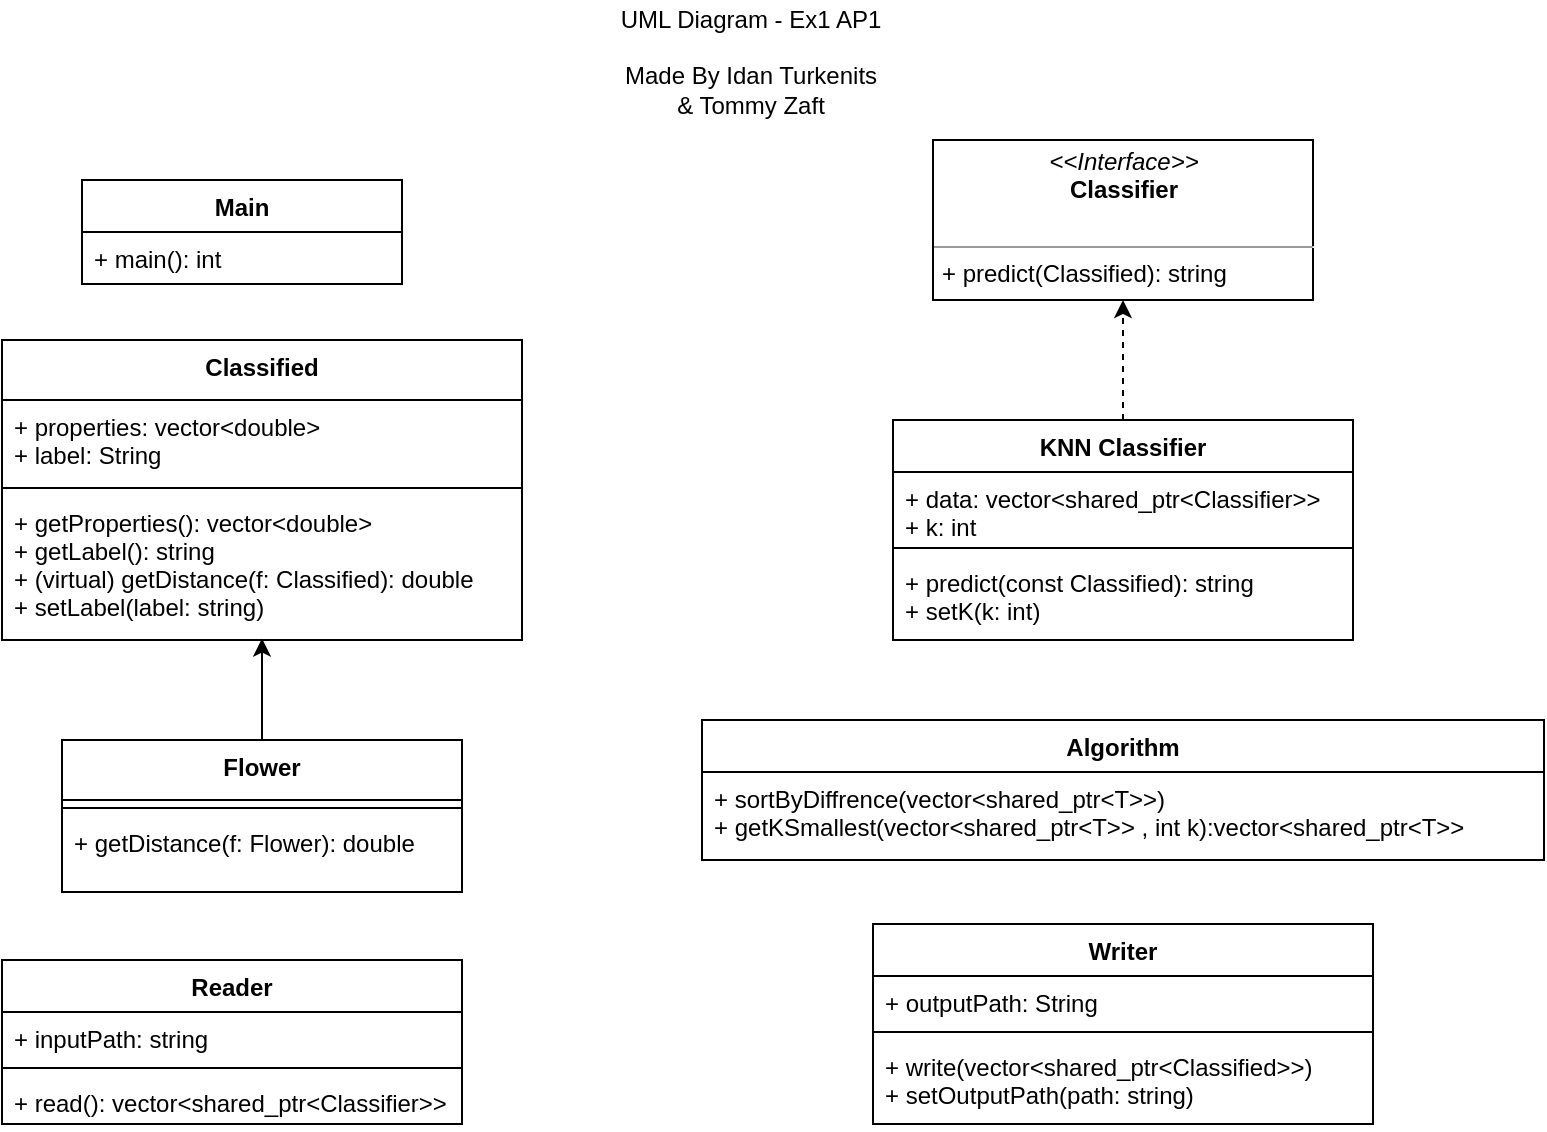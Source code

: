 <mxfile>
    <diagram id="C5RBs43oDa-KdzZeNtuy" name="Page-1">
        <mxGraphModel dx="1146" dy="530" grid="1" gridSize="10" guides="1" tooltips="1" connect="1" arrows="1" fold="1" page="1" pageScale="1" pageWidth="827" pageHeight="1169" math="0" shadow="0">
            <root>
                <mxCell id="WIyWlLk6GJQsqaUBKTNV-0"/>
                <mxCell id="WIyWlLk6GJQsqaUBKTNV-1" parent="WIyWlLk6GJQsqaUBKTNV-0"/>
                <mxCell id="8ABx8KzGzujFoB0wgl1V-0" value="Reader" style="swimlane;fontStyle=1;align=center;verticalAlign=top;childLayout=stackLayout;horizontal=1;startSize=26;horizontalStack=0;resizeParent=1;resizeParentMax=0;resizeLast=0;collapsible=1;marginBottom=0;" parent="WIyWlLk6GJQsqaUBKTNV-1" vertex="1">
                    <mxGeometry x="40" y="540" width="230" height="82" as="geometry">
                        <mxRectangle x="190" y="420" width="70" height="26" as="alternateBounds"/>
                    </mxGeometry>
                </mxCell>
                <mxCell id="8ABx8KzGzujFoB0wgl1V-1" value="+ inputPath: string&#10;" style="text;strokeColor=none;fillColor=none;align=left;verticalAlign=top;spacingLeft=4;spacingRight=4;overflow=hidden;rotatable=0;points=[[0,0.5],[1,0.5]];portConstraint=eastwest;" parent="8ABx8KzGzujFoB0wgl1V-0" vertex="1">
                    <mxGeometry y="26" width="230" height="24" as="geometry"/>
                </mxCell>
                <mxCell id="8ABx8KzGzujFoB0wgl1V-2" value="" style="line;strokeWidth=1;fillColor=none;align=left;verticalAlign=middle;spacingTop=-1;spacingLeft=3;spacingRight=3;rotatable=0;labelPosition=right;points=[];portConstraint=eastwest;" parent="8ABx8KzGzujFoB0wgl1V-0" vertex="1">
                    <mxGeometry y="50" width="230" height="8" as="geometry"/>
                </mxCell>
                <mxCell id="8ABx8KzGzujFoB0wgl1V-3" value="+ read(): vector&lt;shared_ptr&lt;Classifier&gt;&gt;" style="text;strokeColor=none;fillColor=none;align=left;verticalAlign=top;spacingLeft=4;spacingRight=4;overflow=hidden;rotatable=0;points=[[0,0.5],[1,0.5]];portConstraint=eastwest;" parent="8ABx8KzGzujFoB0wgl1V-0" vertex="1">
                    <mxGeometry y="58" width="230" height="24" as="geometry"/>
                </mxCell>
                <mxCell id="8ABx8KzGzujFoB0wgl1V-4" style="edgeStyle=orthogonalEdgeStyle;rounded=0;orthogonalLoop=1;jettySize=auto;html=1;exitX=0.5;exitY=0;exitDx=0;exitDy=0;dashed=1;entryX=0.5;entryY=1;entryDx=0;entryDy=0;" parent="WIyWlLk6GJQsqaUBKTNV-1" source="11" target="8ABx8KzGzujFoB0wgl1V-17" edge="1">
                    <mxGeometry relative="1" as="geometry">
                        <mxPoint x="380.5" y="270" as="targetPoint"/>
                    </mxGeometry>
                </mxCell>
                <mxCell id="21" style="edgeStyle=orthogonalEdgeStyle;rounded=0;orthogonalLoop=1;jettySize=auto;html=1;exitX=0.5;exitY=0;exitDx=0;exitDy=0;entryX=0.5;entryY=0.99;entryDx=0;entryDy=0;entryPerimeter=0;" parent="WIyWlLk6GJQsqaUBKTNV-1" source="8ABx8KzGzujFoB0wgl1V-9" target="18" edge="1">
                    <mxGeometry relative="1" as="geometry"/>
                </mxCell>
                <mxCell id="8ABx8KzGzujFoB0wgl1V-9" value="Flower" style="swimlane;fontStyle=1;align=center;verticalAlign=top;childLayout=stackLayout;horizontal=1;startSize=30;horizontalStack=0;resizeParent=1;resizeParentMax=0;resizeLast=0;collapsible=1;marginBottom=0;" parent="WIyWlLk6GJQsqaUBKTNV-1" vertex="1">
                    <mxGeometry x="70" y="430" width="200" height="76" as="geometry"/>
                </mxCell>
                <mxCell id="8ABx8KzGzujFoB0wgl1V-11" value="" style="line;strokeWidth=1;fillColor=none;align=left;verticalAlign=middle;spacingTop=-1;spacingLeft=3;spacingRight=3;rotatable=0;labelPosition=right;points=[];portConstraint=eastwest;" parent="8ABx8KzGzujFoB0wgl1V-9" vertex="1">
                    <mxGeometry y="30" width="200" height="8" as="geometry"/>
                </mxCell>
                <mxCell id="8ABx8KzGzujFoB0wgl1V-12" value="+ getDistance(f: Flower): double&#10;" style="text;strokeColor=none;fillColor=none;align=left;verticalAlign=top;spacingLeft=4;spacingRight=4;overflow=hidden;rotatable=0;points=[[0,0.5],[1,0.5]];portConstraint=eastwest;" parent="8ABx8KzGzujFoB0wgl1V-9" vertex="1">
                    <mxGeometry y="38" width="200" height="38" as="geometry"/>
                </mxCell>
                <mxCell id="8ABx8KzGzujFoB0wgl1V-13" value="Writer" style="swimlane;fontStyle=1;align=center;verticalAlign=top;childLayout=stackLayout;horizontal=1;startSize=26;horizontalStack=0;resizeParent=1;resizeParentMax=0;resizeLast=0;collapsible=1;marginBottom=0;" parent="WIyWlLk6GJQsqaUBKTNV-1" vertex="1">
                    <mxGeometry x="475.5" y="522" width="250" height="100" as="geometry"/>
                </mxCell>
                <mxCell id="8ABx8KzGzujFoB0wgl1V-14" value="+ outputPath: String" style="text;strokeColor=none;fillColor=none;align=left;verticalAlign=top;spacingLeft=4;spacingRight=4;overflow=hidden;rotatable=0;points=[[0,0.5],[1,0.5]];portConstraint=eastwest;" parent="8ABx8KzGzujFoB0wgl1V-13" vertex="1">
                    <mxGeometry y="26" width="250" height="24" as="geometry"/>
                </mxCell>
                <mxCell id="8ABx8KzGzujFoB0wgl1V-15" value="" style="line;strokeWidth=1;fillColor=none;align=left;verticalAlign=middle;spacingTop=-1;spacingLeft=3;spacingRight=3;rotatable=0;labelPosition=right;points=[];portConstraint=eastwest;" parent="8ABx8KzGzujFoB0wgl1V-13" vertex="1">
                    <mxGeometry y="50" width="250" height="8" as="geometry"/>
                </mxCell>
                <mxCell id="8ABx8KzGzujFoB0wgl1V-16" value="+ write(vector&lt;shared_ptr&lt;Classified&gt;&gt;)&#10;+ setOutputPath(path: string)" style="text;strokeColor=none;fillColor=none;align=left;verticalAlign=top;spacingLeft=4;spacingRight=4;overflow=hidden;rotatable=0;points=[[0,0.5],[1,0.5]];portConstraint=eastwest;" parent="8ABx8KzGzujFoB0wgl1V-13" vertex="1">
                    <mxGeometry y="58" width="250" height="42" as="geometry"/>
                </mxCell>
                <mxCell id="8ABx8KzGzujFoB0wgl1V-17" value="&lt;p style=&quot;margin: 0px ; margin-top: 4px ; text-align: center&quot;&gt;&lt;i&gt;&amp;lt;&amp;lt;Interface&amp;gt;&amp;gt;&lt;/i&gt;&lt;br&gt;&lt;b&gt;Classifier&lt;/b&gt;&lt;/p&gt;&lt;p style=&quot;margin: 0px ; margin-left: 4px&quot;&gt;&lt;br&gt;&lt;/p&gt;&lt;hr size=&quot;1&quot;&gt;&lt;p style=&quot;margin: 0px ; margin-left: 4px&quot;&gt;+ predict(Classified): string&lt;br&gt;&lt;br&gt;&lt;/p&gt;" style="verticalAlign=top;align=left;overflow=fill;fontSize=12;fontFamily=Helvetica;html=1;" parent="WIyWlLk6GJQsqaUBKTNV-1" vertex="1">
                    <mxGeometry x="505.5" y="130" width="190" height="80" as="geometry"/>
                </mxCell>
                <mxCell id="8ABx8KzGzujFoB0wgl1V-22" value="Main" style="swimlane;fontStyle=1;align=center;verticalAlign=top;childLayout=stackLayout;horizontal=1;startSize=26;horizontalStack=0;resizeParent=1;resizeParentMax=0;resizeLast=0;collapsible=1;marginBottom=0;" parent="WIyWlLk6GJQsqaUBKTNV-1" vertex="1">
                    <mxGeometry x="80" y="150" width="160" height="52" as="geometry"/>
                </mxCell>
                <mxCell id="8ABx8KzGzujFoB0wgl1V-25" value="+ main(): int" style="text;strokeColor=none;fillColor=none;align=left;verticalAlign=top;spacingLeft=4;spacingRight=4;overflow=hidden;rotatable=0;points=[[0,0.5],[1,0.5]];portConstraint=eastwest;" parent="8ABx8KzGzujFoB0wgl1V-22" vertex="1">
                    <mxGeometry y="26" width="160" height="26" as="geometry"/>
                </mxCell>
                <mxCell id="0" value="UML Diagram - Ex1 AP1" style="text;html=1;resizable=0;autosize=1;align=center;verticalAlign=middle;points=[];fillColor=none;strokeColor=none;rounded=0;" parent="WIyWlLk6GJQsqaUBKTNV-1" vertex="1">
                    <mxGeometry x="339" y="60" width="150" height="20" as="geometry"/>
                </mxCell>
                <mxCell id="1" value="Made By Idan Turkenits&lt;br&gt;&amp;amp; Tommy Zaft" style="text;html=1;align=center;verticalAlign=middle;resizable=0;points=[];autosize=1;strokeColor=none;imageWidth=50;" parent="WIyWlLk6GJQsqaUBKTNV-1" vertex="1">
                    <mxGeometry x="344" y="90" width="140" height="30" as="geometry"/>
                </mxCell>
                <mxCell id="2" value="Algorithm" style="swimlane;fontStyle=1;align=center;verticalAlign=top;childLayout=stackLayout;horizontal=1;startSize=26;horizontalStack=0;resizeParent=1;resizeParentMax=0;resizeLast=0;collapsible=1;marginBottom=0;" parent="WIyWlLk6GJQsqaUBKTNV-1" vertex="1">
                    <mxGeometry x="390" y="420" width="421" height="70" as="geometry">
                        <mxRectangle x="190" y="420" width="70" height="26" as="alternateBounds"/>
                    </mxGeometry>
                </mxCell>
                <mxCell id="5" value="+ sortByDiffrence(vector&lt;shared_ptr&lt;T&gt;&gt;)&#10;+ getKSmallest(vector&lt;shared_ptr&lt;T&gt;&gt; , int k):vector&lt;shared_ptr&lt;T&gt;&gt;" style="text;strokeColor=none;fillColor=none;align=left;verticalAlign=top;spacingLeft=4;spacingRight=4;overflow=hidden;rotatable=0;points=[[0,0.5],[1,0.5]];portConstraint=eastwest;" parent="2" vertex="1">
                    <mxGeometry y="26" width="421" height="44" as="geometry"/>
                </mxCell>
                <mxCell id="11" value="KNN Classifier" style="swimlane;fontStyle=1;align=center;verticalAlign=top;childLayout=stackLayout;horizontal=1;startSize=26;horizontalStack=0;resizeParent=1;resizeParentMax=0;resizeLast=0;collapsible=1;marginBottom=0;" parent="WIyWlLk6GJQsqaUBKTNV-1" vertex="1">
                    <mxGeometry x="485.5" y="270" width="230" height="110" as="geometry"/>
                </mxCell>
                <mxCell id="12" value="+ data: vector&lt;shared_ptr&lt;Classifier&gt;&gt;&#10;+ k: int" style="text;strokeColor=none;fillColor=none;align=left;verticalAlign=top;spacingLeft=4;spacingRight=4;overflow=hidden;rotatable=0;points=[[0,0.5],[1,0.5]];portConstraint=eastwest;" parent="11" vertex="1">
                    <mxGeometry y="26" width="230" height="34" as="geometry"/>
                </mxCell>
                <mxCell id="13" value="" style="line;strokeWidth=1;fillColor=none;align=left;verticalAlign=middle;spacingTop=-1;spacingLeft=3;spacingRight=3;rotatable=0;labelPosition=right;points=[];portConstraint=eastwest;" parent="11" vertex="1">
                    <mxGeometry y="60" width="230" height="8" as="geometry"/>
                </mxCell>
                <mxCell id="14" value="+ predict(const Classified): string&#10;+ setK(k: int)" style="text;strokeColor=none;fillColor=none;align=left;verticalAlign=top;spacingLeft=4;spacingRight=4;overflow=hidden;rotatable=0;points=[[0,0.5],[1,0.5]];portConstraint=eastwest;" parent="11" vertex="1">
                    <mxGeometry y="68" width="230" height="42" as="geometry"/>
                </mxCell>
                <mxCell id="15" value="Classified" style="swimlane;fontStyle=1;align=center;verticalAlign=top;childLayout=stackLayout;horizontal=1;startSize=30;horizontalStack=0;resizeParent=1;resizeParentMax=0;resizeLast=0;collapsible=1;marginBottom=0;" parent="WIyWlLk6GJQsqaUBKTNV-1" vertex="1">
                    <mxGeometry x="40" y="230" width="260" height="150" as="geometry"/>
                </mxCell>
                <mxCell id="16" value="+ properties: vector&lt;double&gt;&#10;+ label: String" style="text;strokeColor=none;fillColor=none;align=left;verticalAlign=top;spacingLeft=4;spacingRight=4;overflow=hidden;rotatable=0;points=[[0,0.5],[1,0.5]];portConstraint=eastwest;" parent="15" vertex="1">
                    <mxGeometry y="30" width="260" height="40" as="geometry"/>
                </mxCell>
                <mxCell id="17" value="" style="line;strokeWidth=1;fillColor=none;align=left;verticalAlign=middle;spacingTop=-1;spacingLeft=3;spacingRight=3;rotatable=0;labelPosition=right;points=[];portConstraint=eastwest;" parent="15" vertex="1">
                    <mxGeometry y="70" width="260" height="8" as="geometry"/>
                </mxCell>
                <mxCell id="18" value="+ getProperties(): vector&lt;double&gt;&#10;+ getLabel(): string&#10;+ (virtual) getDistance(f: Classified): double&#10;+ setLabel(label: string)" style="text;strokeColor=none;fillColor=none;align=left;verticalAlign=top;spacingLeft=4;spacingRight=4;overflow=hidden;rotatable=0;points=[[0,0.5],[1,0.5]];portConstraint=eastwest;" parent="15" vertex="1">
                    <mxGeometry y="78" width="260" height="72" as="geometry"/>
                </mxCell>
            </root>
        </mxGraphModel>
    </diagram>
</mxfile>